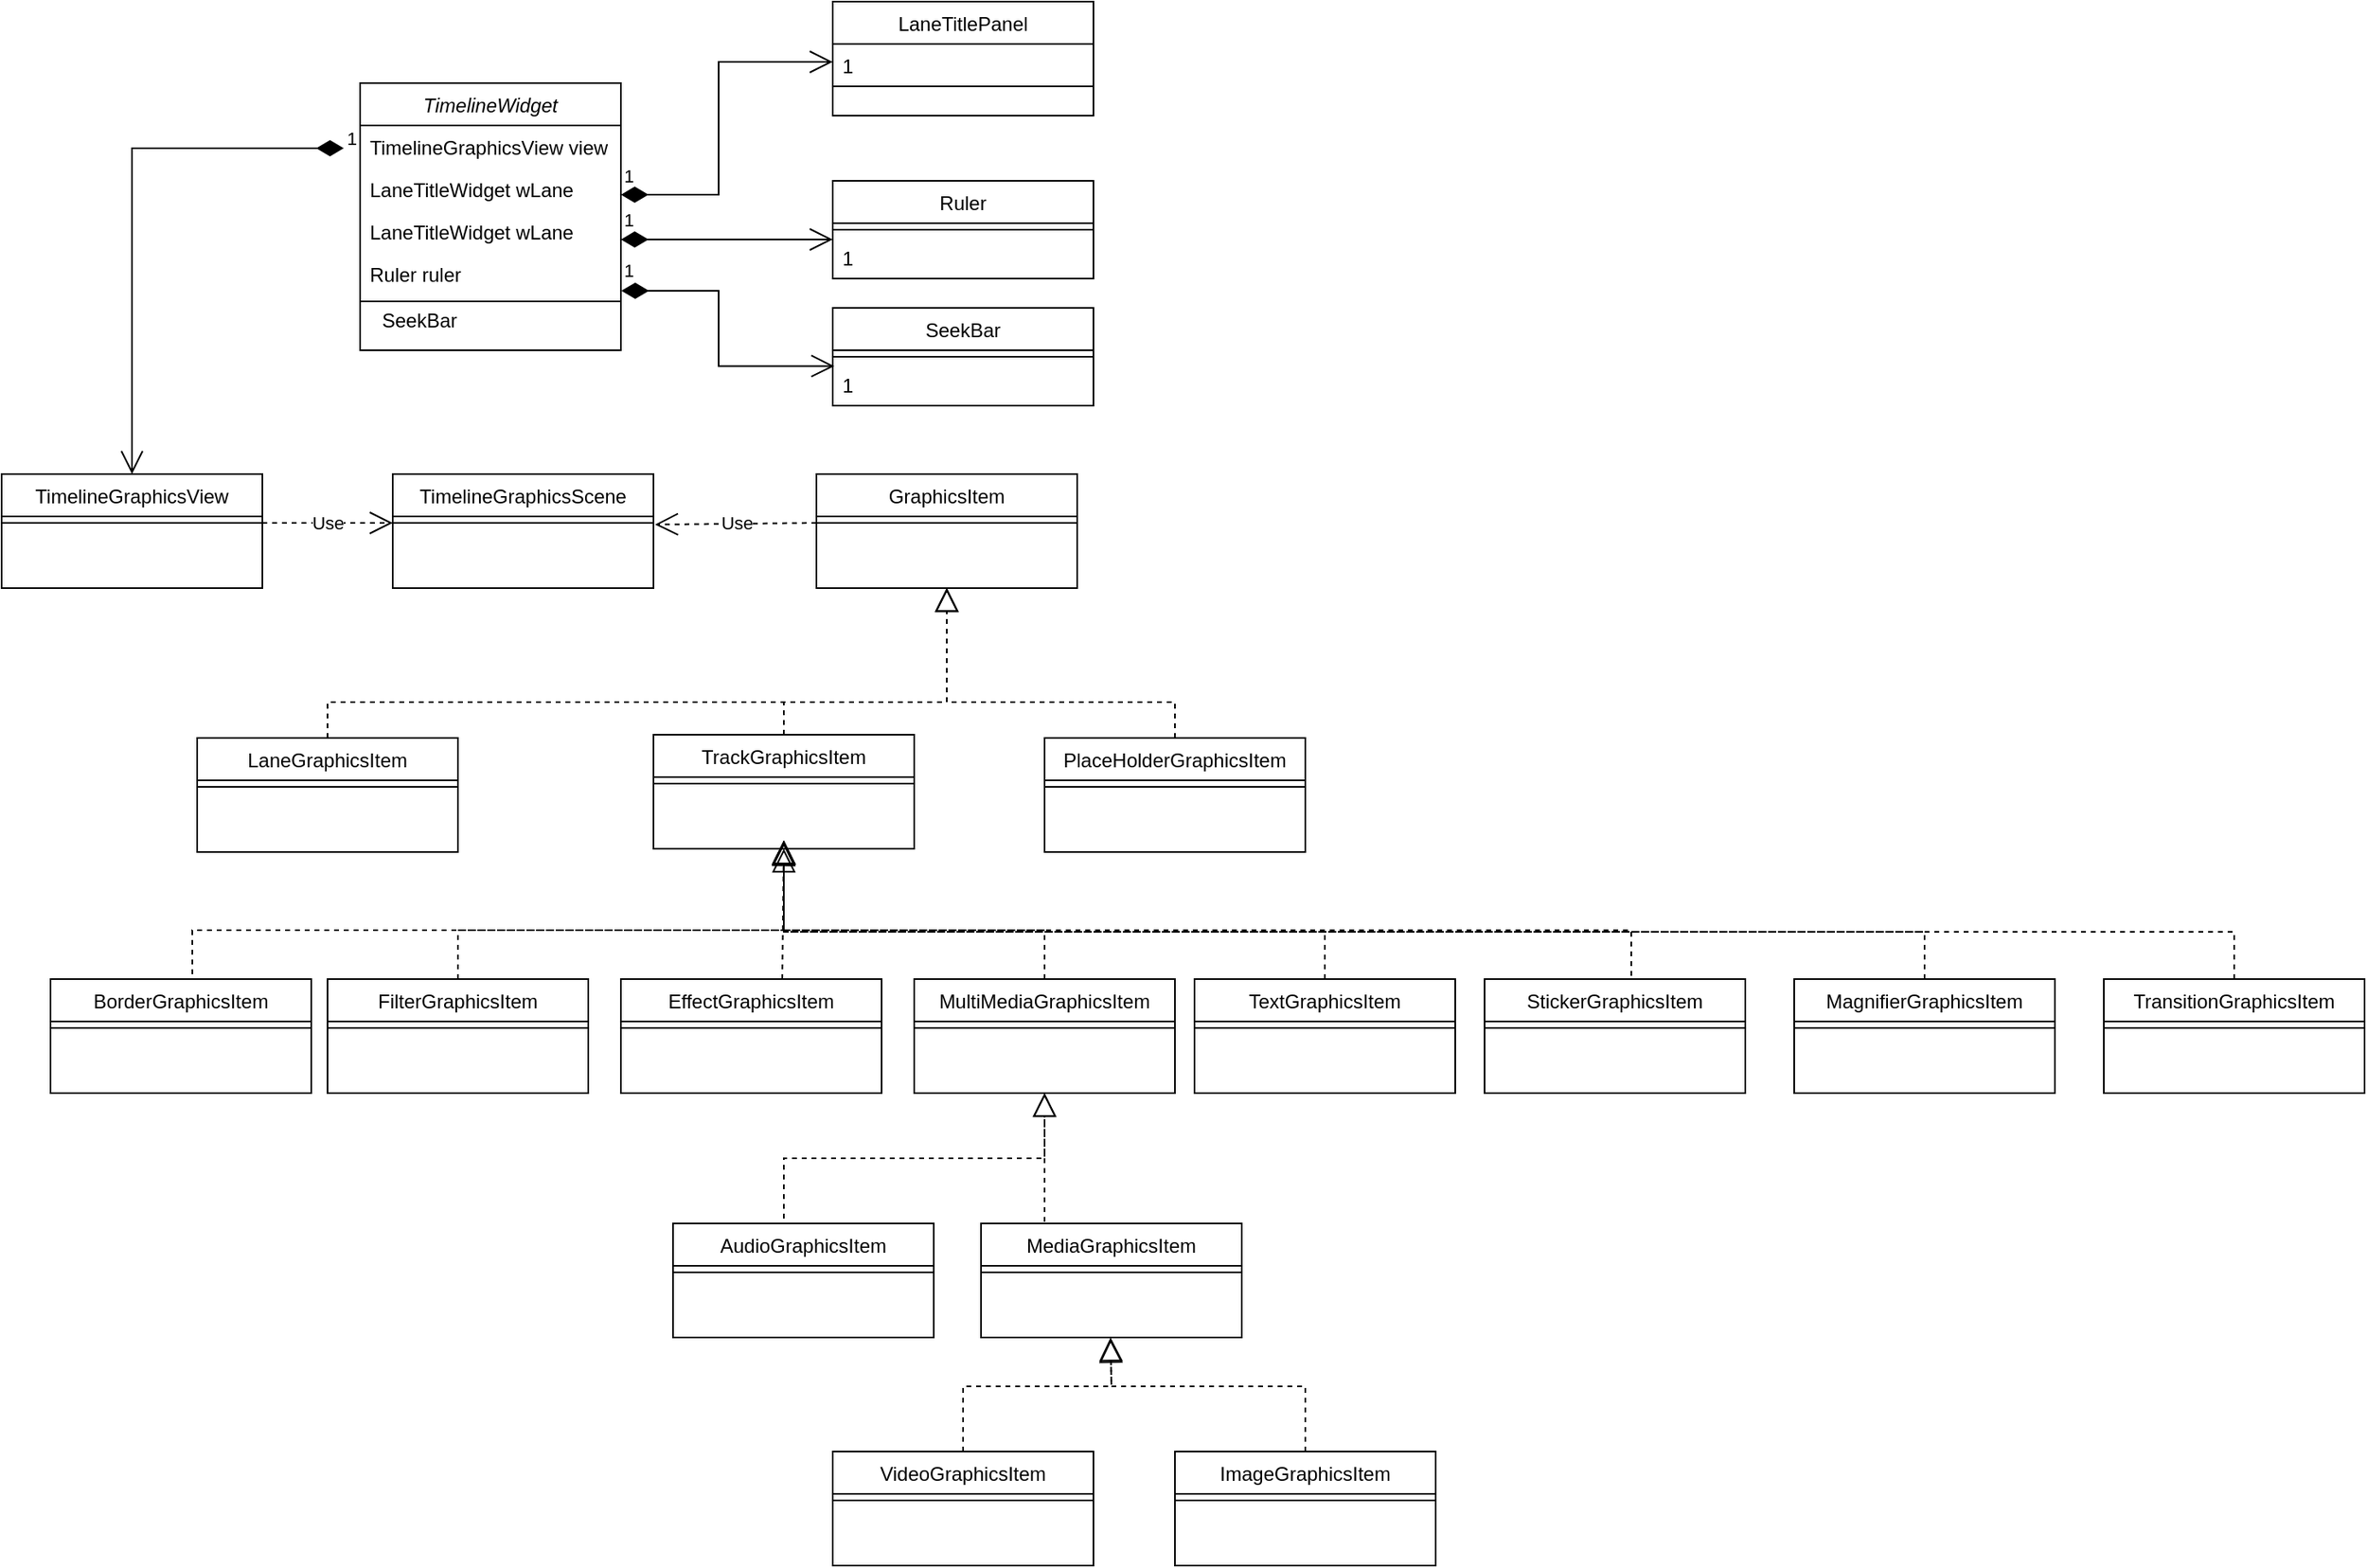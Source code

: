 <mxfile version="24.5.1" type="github">
  <diagram id="C5RBs43oDa-KdzZeNtuy" name="Page-1">
    <mxGraphModel dx="1122" dy="689" grid="1" gridSize="10" guides="1" tooltips="1" connect="1" arrows="1" fold="1" page="1" pageScale="1" pageWidth="827" pageHeight="1169" math="0" shadow="0">
      <root>
        <mxCell id="WIyWlLk6GJQsqaUBKTNV-0" />
        <mxCell id="WIyWlLk6GJQsqaUBKTNV-1" parent="WIyWlLk6GJQsqaUBKTNV-0" />
        <mxCell id="zkfFHV4jXpPFQw0GAbJ--0" value="TimelineWidget" style="swimlane;fontStyle=2;align=center;verticalAlign=top;childLayout=stackLayout;horizontal=1;startSize=26;horizontalStack=0;resizeParent=1;resizeLast=0;collapsible=1;marginBottom=0;rounded=0;shadow=0;strokeWidth=1;" parent="WIyWlLk6GJQsqaUBKTNV-1" vertex="1">
          <mxGeometry x="220" y="120" width="160" height="164" as="geometry">
            <mxRectangle x="230" y="140" width="160" height="26" as="alternateBounds" />
          </mxGeometry>
        </mxCell>
        <mxCell id="zkfFHV4jXpPFQw0GAbJ--1" value="TimelineGraphicsView view" style="text;align=left;verticalAlign=top;spacingLeft=4;spacingRight=4;overflow=hidden;rotatable=0;points=[[0,0.5],[1,0.5]];portConstraint=eastwest;" parent="zkfFHV4jXpPFQw0GAbJ--0" vertex="1">
          <mxGeometry y="26" width="160" height="26" as="geometry" />
        </mxCell>
        <mxCell id="5ambSwepVoEp9DkWQ67d-11" value="LaneTitleWidget wLane" style="text;align=left;verticalAlign=top;spacingLeft=4;spacingRight=4;overflow=hidden;rotatable=0;points=[[0,0.5],[1,0.5]];portConstraint=eastwest;rounded=0;shadow=0;html=0;" vertex="1" parent="zkfFHV4jXpPFQw0GAbJ--0">
          <mxGeometry y="52" width="160" height="26" as="geometry" />
        </mxCell>
        <mxCell id="zkfFHV4jXpPFQw0GAbJ--2" value="LaneTitleWidget wLane" style="text;align=left;verticalAlign=top;spacingLeft=4;spacingRight=4;overflow=hidden;rotatable=0;points=[[0,0.5],[1,0.5]];portConstraint=eastwest;rounded=0;shadow=0;html=0;" parent="zkfFHV4jXpPFQw0GAbJ--0" vertex="1">
          <mxGeometry y="78" width="160" height="26" as="geometry" />
        </mxCell>
        <mxCell id="zkfFHV4jXpPFQw0GAbJ--3" value="Ruler ruler&#xa;" style="text;align=left;verticalAlign=top;spacingLeft=4;spacingRight=4;overflow=hidden;rotatable=0;points=[[0,0.5],[1,0.5]];portConstraint=eastwest;rounded=0;shadow=0;html=0;" parent="zkfFHV4jXpPFQw0GAbJ--0" vertex="1">
          <mxGeometry y="104" width="160" height="26" as="geometry" />
        </mxCell>
        <mxCell id="zkfFHV4jXpPFQw0GAbJ--4" value="" style="line;html=1;strokeWidth=1;align=left;verticalAlign=middle;spacingTop=-1;spacingLeft=3;spacingRight=3;rotatable=0;labelPosition=right;points=[];portConstraint=eastwest;" parent="zkfFHV4jXpPFQw0GAbJ--0" vertex="1">
          <mxGeometry y="130" width="160" height="8" as="geometry" />
        </mxCell>
        <mxCell id="zkfFHV4jXpPFQw0GAbJ--17" value="Ruler" style="swimlane;fontStyle=0;align=center;verticalAlign=top;childLayout=stackLayout;horizontal=1;startSize=26;horizontalStack=0;resizeParent=1;resizeLast=0;collapsible=1;marginBottom=0;rounded=0;shadow=0;strokeWidth=1;" parent="WIyWlLk6GJQsqaUBKTNV-1" vertex="1">
          <mxGeometry x="510" y="180" width="160" height="60" as="geometry">
            <mxRectangle x="550" y="140" width="160" height="26" as="alternateBounds" />
          </mxGeometry>
        </mxCell>
        <mxCell id="zkfFHV4jXpPFQw0GAbJ--23" value="" style="line;html=1;strokeWidth=1;align=left;verticalAlign=middle;spacingTop=-1;spacingLeft=3;spacingRight=3;rotatable=0;labelPosition=right;points=[];portConstraint=eastwest;" parent="zkfFHV4jXpPFQw0GAbJ--17" vertex="1">
          <mxGeometry y="26" width="160" height="8" as="geometry" />
        </mxCell>
        <mxCell id="zkfFHV4jXpPFQw0GAbJ--24" value="1" style="text;align=left;verticalAlign=top;spacingLeft=4;spacingRight=4;overflow=hidden;rotatable=0;points=[[0,0.5],[1,0.5]];portConstraint=eastwest;" parent="zkfFHV4jXpPFQw0GAbJ--17" vertex="1">
          <mxGeometry y="34" width="160" height="26" as="geometry" />
        </mxCell>
        <mxCell id="5ambSwepVoEp9DkWQ67d-1" value="1" style="endArrow=open;html=1;endSize=12;startArrow=diamondThin;startSize=14;startFill=1;edgeStyle=orthogonalEdgeStyle;align=left;verticalAlign=bottom;rounded=0;" edge="1" parent="WIyWlLk6GJQsqaUBKTNV-1">
          <mxGeometry x="-1" y="3" relative="1" as="geometry">
            <mxPoint x="380" y="216" as="sourcePoint" />
            <mxPoint x="510" y="216" as="targetPoint" />
          </mxGeometry>
        </mxCell>
        <mxCell id="5ambSwepVoEp9DkWQ67d-3" value="LaneTitlePanel" style="swimlane;fontStyle=0;align=center;verticalAlign=top;childLayout=stackLayout;horizontal=1;startSize=26;horizontalStack=0;resizeParent=1;resizeLast=0;collapsible=1;marginBottom=0;rounded=0;shadow=0;strokeWidth=1;" vertex="1" parent="WIyWlLk6GJQsqaUBKTNV-1">
          <mxGeometry x="510" y="70" width="160" height="70" as="geometry">
            <mxRectangle x="340" y="380" width="170" height="26" as="alternateBounds" />
          </mxGeometry>
        </mxCell>
        <mxCell id="5ambSwepVoEp9DkWQ67d-4" value="1" style="text;align=left;verticalAlign=top;spacingLeft=4;spacingRight=4;overflow=hidden;rotatable=0;points=[[0,0.5],[1,0.5]];portConstraint=eastwest;" vertex="1" parent="5ambSwepVoEp9DkWQ67d-3">
          <mxGeometry y="26" width="160" height="22" as="geometry" />
        </mxCell>
        <mxCell id="5ambSwepVoEp9DkWQ67d-5" value="" style="line;html=1;strokeWidth=1;align=left;verticalAlign=middle;spacingTop=-1;spacingLeft=3;spacingRight=3;rotatable=0;labelPosition=right;points=[];portConstraint=eastwest;" vertex="1" parent="5ambSwepVoEp9DkWQ67d-3">
          <mxGeometry y="48" width="160" height="8" as="geometry" />
        </mxCell>
        <mxCell id="5ambSwepVoEp9DkWQ67d-6" value="1" style="endArrow=open;html=1;endSize=12;startArrow=diamondThin;startSize=14;startFill=1;edgeStyle=orthogonalEdgeStyle;align=left;verticalAlign=bottom;rounded=0;entryX=0;entryY=0.5;entryDx=0;entryDy=0;" edge="1" parent="WIyWlLk6GJQsqaUBKTNV-1" target="5ambSwepVoEp9DkWQ67d-4">
          <mxGeometry x="-1" y="3" relative="1" as="geometry">
            <mxPoint x="380" y="188.5" as="sourcePoint" />
            <mxPoint x="540" y="188.5" as="targetPoint" />
            <Array as="points">
              <mxPoint x="440" y="189" />
              <mxPoint x="440" y="107" />
            </Array>
          </mxGeometry>
        </mxCell>
        <mxCell id="5ambSwepVoEp9DkWQ67d-7" value="TimelineGraphicsView" style="swimlane;fontStyle=0;align=center;verticalAlign=top;childLayout=stackLayout;horizontal=1;startSize=26;horizontalStack=0;resizeParent=1;resizeLast=0;collapsible=1;marginBottom=0;rounded=0;shadow=0;strokeWidth=1;" vertex="1" parent="WIyWlLk6GJQsqaUBKTNV-1">
          <mxGeometry y="360" width="160" height="70" as="geometry">
            <mxRectangle x="340" y="380" width="170" height="26" as="alternateBounds" />
          </mxGeometry>
        </mxCell>
        <mxCell id="5ambSwepVoEp9DkWQ67d-9" value="" style="line;html=1;strokeWidth=1;align=left;verticalAlign=middle;spacingTop=-1;spacingLeft=3;spacingRight=3;rotatable=0;labelPosition=right;points=[];portConstraint=eastwest;" vertex="1" parent="5ambSwepVoEp9DkWQ67d-7">
          <mxGeometry y="26" width="160" height="8" as="geometry" />
        </mxCell>
        <mxCell id="5ambSwepVoEp9DkWQ67d-10" value="1" style="endArrow=open;html=1;endSize=12;startArrow=diamondThin;startSize=14;startFill=1;edgeStyle=orthogonalEdgeStyle;align=left;verticalAlign=bottom;rounded=0;entryX=0.5;entryY=0;entryDx=0;entryDy=0;" edge="1" parent="WIyWlLk6GJQsqaUBKTNV-1" target="5ambSwepVoEp9DkWQ67d-7">
          <mxGeometry x="-1" y="3" relative="1" as="geometry">
            <mxPoint x="210" y="160" as="sourcePoint" />
            <mxPoint x="370" y="270" as="targetPoint" />
            <Array as="points">
              <mxPoint x="80" y="160" />
            </Array>
          </mxGeometry>
        </mxCell>
        <mxCell id="5ambSwepVoEp9DkWQ67d-12" value="TimelineGraphicsScene" style="swimlane;fontStyle=0;align=center;verticalAlign=top;childLayout=stackLayout;horizontal=1;startSize=26;horizontalStack=0;resizeParent=1;resizeLast=0;collapsible=1;marginBottom=0;rounded=0;shadow=0;strokeWidth=1;" vertex="1" parent="WIyWlLk6GJQsqaUBKTNV-1">
          <mxGeometry x="240" y="360" width="160" height="70" as="geometry">
            <mxRectangle x="340" y="380" width="170" height="26" as="alternateBounds" />
          </mxGeometry>
        </mxCell>
        <mxCell id="5ambSwepVoEp9DkWQ67d-14" value="" style="line;html=1;strokeWidth=1;align=left;verticalAlign=middle;spacingTop=-1;spacingLeft=3;spacingRight=3;rotatable=0;labelPosition=right;points=[];portConstraint=eastwest;" vertex="1" parent="5ambSwepVoEp9DkWQ67d-12">
          <mxGeometry y="26" width="160" height="8" as="geometry" />
        </mxCell>
        <mxCell id="5ambSwepVoEp9DkWQ67d-15" value="GraphicsItem" style="swimlane;fontStyle=0;align=center;verticalAlign=top;childLayout=stackLayout;horizontal=1;startSize=26;horizontalStack=0;resizeParent=1;resizeLast=0;collapsible=1;marginBottom=0;rounded=0;shadow=0;strokeWidth=1;" vertex="1" parent="WIyWlLk6GJQsqaUBKTNV-1">
          <mxGeometry x="500" y="360" width="160" height="70" as="geometry">
            <mxRectangle x="340" y="380" width="170" height="26" as="alternateBounds" />
          </mxGeometry>
        </mxCell>
        <mxCell id="5ambSwepVoEp9DkWQ67d-16" value="" style="line;html=1;strokeWidth=1;align=left;verticalAlign=middle;spacingTop=-1;spacingLeft=3;spacingRight=3;rotatable=0;labelPosition=right;points=[];portConstraint=eastwest;" vertex="1" parent="5ambSwepVoEp9DkWQ67d-15">
          <mxGeometry y="26" width="160" height="8" as="geometry" />
        </mxCell>
        <mxCell id="5ambSwepVoEp9DkWQ67d-17" value="TrackGraphicsItem" style="swimlane;fontStyle=0;align=center;verticalAlign=top;childLayout=stackLayout;horizontal=1;startSize=26;horizontalStack=0;resizeParent=1;resizeLast=0;collapsible=1;marginBottom=0;rounded=0;shadow=0;strokeWidth=1;" vertex="1" parent="WIyWlLk6GJQsqaUBKTNV-1">
          <mxGeometry x="400" y="520" width="160" height="70" as="geometry">
            <mxRectangle x="340" y="380" width="170" height="26" as="alternateBounds" />
          </mxGeometry>
        </mxCell>
        <mxCell id="5ambSwepVoEp9DkWQ67d-18" value="" style="line;html=1;strokeWidth=1;align=left;verticalAlign=middle;spacingTop=-1;spacingLeft=3;spacingRight=3;rotatable=0;labelPosition=right;points=[];portConstraint=eastwest;" vertex="1" parent="5ambSwepVoEp9DkWQ67d-17">
          <mxGeometry y="26" width="160" height="8" as="geometry" />
        </mxCell>
        <mxCell id="5ambSwepVoEp9DkWQ67d-19" value="LaneGraphicsItem" style="swimlane;fontStyle=0;align=center;verticalAlign=top;childLayout=stackLayout;horizontal=1;startSize=26;horizontalStack=0;resizeParent=1;resizeLast=0;collapsible=1;marginBottom=0;rounded=0;shadow=0;strokeWidth=1;" vertex="1" parent="WIyWlLk6GJQsqaUBKTNV-1">
          <mxGeometry x="120" y="522" width="160" height="70" as="geometry">
            <mxRectangle x="340" y="380" width="170" height="26" as="alternateBounds" />
          </mxGeometry>
        </mxCell>
        <mxCell id="5ambSwepVoEp9DkWQ67d-20" value="" style="line;html=1;strokeWidth=1;align=left;verticalAlign=middle;spacingTop=-1;spacingLeft=3;spacingRight=3;rotatable=0;labelPosition=right;points=[];portConstraint=eastwest;" vertex="1" parent="5ambSwepVoEp9DkWQ67d-19">
          <mxGeometry y="26" width="160" height="8" as="geometry" />
        </mxCell>
        <mxCell id="5ambSwepVoEp9DkWQ67d-21" value="" style="endArrow=block;dashed=1;endFill=0;endSize=12;html=1;rounded=0;entryX=0.5;entryY=1;entryDx=0;entryDy=0;exitX=0.5;exitY=0;exitDx=0;exitDy=0;" edge="1" parent="WIyWlLk6GJQsqaUBKTNV-1" source="5ambSwepVoEp9DkWQ67d-17" target="5ambSwepVoEp9DkWQ67d-15">
          <mxGeometry width="160" relative="1" as="geometry">
            <mxPoint x="470" y="510" as="sourcePoint" />
            <mxPoint x="480" y="450" as="targetPoint" />
            <Array as="points">
              <mxPoint x="480" y="500" />
              <mxPoint x="580" y="500" />
            </Array>
          </mxGeometry>
        </mxCell>
        <mxCell id="5ambSwepVoEp9DkWQ67d-22" value="" style="endArrow=block;dashed=1;endFill=0;endSize=12;html=1;rounded=0;exitX=0.5;exitY=0;exitDx=0;exitDy=0;" edge="1" parent="WIyWlLk6GJQsqaUBKTNV-1" source="5ambSwepVoEp9DkWQ67d-19">
          <mxGeometry width="160" relative="1" as="geometry">
            <mxPoint x="480" y="520" as="sourcePoint" />
            <mxPoint x="580" y="430" as="targetPoint" />
            <Array as="points">
              <mxPoint x="200" y="500" />
              <mxPoint x="580" y="500" />
            </Array>
          </mxGeometry>
        </mxCell>
        <mxCell id="5ambSwepVoEp9DkWQ67d-23" value="Use" style="endArrow=open;endSize=12;dashed=1;html=1;rounded=0;entryX=1.006;entryY=0.625;entryDx=0;entryDy=0;entryPerimeter=0;" edge="1" parent="WIyWlLk6GJQsqaUBKTNV-1" target="5ambSwepVoEp9DkWQ67d-14">
          <mxGeometry width="160" relative="1" as="geometry">
            <mxPoint x="500" y="390" as="sourcePoint" />
            <mxPoint x="500" y="390" as="targetPoint" />
          </mxGeometry>
        </mxCell>
        <mxCell id="5ambSwepVoEp9DkWQ67d-24" value="MultiMediaGraphicsItem" style="swimlane;fontStyle=0;align=center;verticalAlign=top;childLayout=stackLayout;horizontal=1;startSize=26;horizontalStack=0;resizeParent=1;resizeLast=0;collapsible=1;marginBottom=0;rounded=0;shadow=0;strokeWidth=1;" vertex="1" parent="WIyWlLk6GJQsqaUBKTNV-1">
          <mxGeometry x="560" y="670" width="160" height="70" as="geometry">
            <mxRectangle x="340" y="380" width="170" height="26" as="alternateBounds" />
          </mxGeometry>
        </mxCell>
        <mxCell id="5ambSwepVoEp9DkWQ67d-25" value="" style="line;html=1;strokeWidth=1;align=left;verticalAlign=middle;spacingTop=-1;spacingLeft=3;spacingRight=3;rotatable=0;labelPosition=right;points=[];portConstraint=eastwest;" vertex="1" parent="5ambSwepVoEp9DkWQ67d-24">
          <mxGeometry y="26" width="160" height="8" as="geometry" />
        </mxCell>
        <mxCell id="5ambSwepVoEp9DkWQ67d-26" value="EffectGraphicsItem" style="swimlane;fontStyle=0;align=center;verticalAlign=top;childLayout=stackLayout;horizontal=1;startSize=26;horizontalStack=0;resizeParent=1;resizeLast=0;collapsible=1;marginBottom=0;rounded=0;shadow=0;strokeWidth=1;" vertex="1" parent="WIyWlLk6GJQsqaUBKTNV-1">
          <mxGeometry x="380" y="670" width="160" height="70" as="geometry">
            <mxRectangle x="340" y="380" width="170" height="26" as="alternateBounds" />
          </mxGeometry>
        </mxCell>
        <mxCell id="5ambSwepVoEp9DkWQ67d-27" value="" style="line;html=1;strokeWidth=1;align=left;verticalAlign=middle;spacingTop=-1;spacingLeft=3;spacingRight=3;rotatable=0;labelPosition=right;points=[];portConstraint=eastwest;" vertex="1" parent="5ambSwepVoEp9DkWQ67d-26">
          <mxGeometry y="26" width="160" height="8" as="geometry" />
        </mxCell>
        <mxCell id="5ambSwepVoEp9DkWQ67d-28" value="FilterGraphicsItem" style="swimlane;fontStyle=0;align=center;verticalAlign=top;childLayout=stackLayout;horizontal=1;startSize=26;horizontalStack=0;resizeParent=1;resizeLast=0;collapsible=1;marginBottom=0;rounded=0;shadow=0;strokeWidth=1;" vertex="1" parent="WIyWlLk6GJQsqaUBKTNV-1">
          <mxGeometry x="200" y="670" width="160" height="70" as="geometry">
            <mxRectangle x="340" y="380" width="170" height="26" as="alternateBounds" />
          </mxGeometry>
        </mxCell>
        <mxCell id="5ambSwepVoEp9DkWQ67d-29" value="" style="line;html=1;strokeWidth=1;align=left;verticalAlign=middle;spacingTop=-1;spacingLeft=3;spacingRight=3;rotatable=0;labelPosition=right;points=[];portConstraint=eastwest;" vertex="1" parent="5ambSwepVoEp9DkWQ67d-28">
          <mxGeometry y="26" width="160" height="8" as="geometry" />
        </mxCell>
        <mxCell id="5ambSwepVoEp9DkWQ67d-30" value="BorderGraphicsItem" style="swimlane;fontStyle=0;align=center;verticalAlign=top;childLayout=stackLayout;horizontal=1;startSize=26;horizontalStack=0;resizeParent=1;resizeLast=0;collapsible=1;marginBottom=0;rounded=0;shadow=0;strokeWidth=1;" vertex="1" parent="WIyWlLk6GJQsqaUBKTNV-1">
          <mxGeometry x="30" y="670" width="160" height="70" as="geometry">
            <mxRectangle x="340" y="380" width="170" height="26" as="alternateBounds" />
          </mxGeometry>
        </mxCell>
        <mxCell id="5ambSwepVoEp9DkWQ67d-31" value="" style="line;html=1;strokeWidth=1;align=left;verticalAlign=middle;spacingTop=-1;spacingLeft=3;spacingRight=3;rotatable=0;labelPosition=right;points=[];portConstraint=eastwest;" vertex="1" parent="5ambSwepVoEp9DkWQ67d-30">
          <mxGeometry y="26" width="160" height="8" as="geometry" />
        </mxCell>
        <mxCell id="5ambSwepVoEp9DkWQ67d-32" value="TextGraphicsItem" style="swimlane;fontStyle=0;align=center;verticalAlign=top;childLayout=stackLayout;horizontal=1;startSize=26;horizontalStack=0;resizeParent=1;resizeLast=0;collapsible=1;marginBottom=0;rounded=0;shadow=0;strokeWidth=1;" vertex="1" parent="WIyWlLk6GJQsqaUBKTNV-1">
          <mxGeometry x="732" y="670" width="160" height="70" as="geometry">
            <mxRectangle x="340" y="380" width="170" height="26" as="alternateBounds" />
          </mxGeometry>
        </mxCell>
        <mxCell id="5ambSwepVoEp9DkWQ67d-33" value="" style="line;html=1;strokeWidth=1;align=left;verticalAlign=middle;spacingTop=-1;spacingLeft=3;spacingRight=3;rotatable=0;labelPosition=right;points=[];portConstraint=eastwest;" vertex="1" parent="5ambSwepVoEp9DkWQ67d-32">
          <mxGeometry y="26" width="160" height="8" as="geometry" />
        </mxCell>
        <mxCell id="5ambSwepVoEp9DkWQ67d-34" value="StickerGraphicsItem" style="swimlane;fontStyle=0;align=center;verticalAlign=top;childLayout=stackLayout;horizontal=1;startSize=26;horizontalStack=0;resizeParent=1;resizeLast=0;collapsible=1;marginBottom=0;rounded=0;shadow=0;strokeWidth=1;" vertex="1" parent="WIyWlLk6GJQsqaUBKTNV-1">
          <mxGeometry x="910" y="670" width="160" height="70" as="geometry">
            <mxRectangle x="340" y="380" width="170" height="26" as="alternateBounds" />
          </mxGeometry>
        </mxCell>
        <mxCell id="5ambSwepVoEp9DkWQ67d-35" value="" style="line;html=1;strokeWidth=1;align=left;verticalAlign=middle;spacingTop=-1;spacingLeft=3;spacingRight=3;rotatable=0;labelPosition=right;points=[];portConstraint=eastwest;" vertex="1" parent="5ambSwepVoEp9DkWQ67d-34">
          <mxGeometry y="26" width="160" height="8" as="geometry" />
        </mxCell>
        <mxCell id="5ambSwepVoEp9DkWQ67d-36" value="AudioGraphicsItem" style="swimlane;fontStyle=0;align=center;verticalAlign=top;childLayout=stackLayout;horizontal=1;startSize=26;horizontalStack=0;resizeParent=1;resizeLast=0;collapsible=1;marginBottom=0;rounded=0;shadow=0;strokeWidth=1;" vertex="1" parent="WIyWlLk6GJQsqaUBKTNV-1">
          <mxGeometry x="412" y="820" width="160" height="70" as="geometry">
            <mxRectangle x="340" y="380" width="170" height="26" as="alternateBounds" />
          </mxGeometry>
        </mxCell>
        <mxCell id="5ambSwepVoEp9DkWQ67d-37" value="" style="line;html=1;strokeWidth=1;align=left;verticalAlign=middle;spacingTop=-1;spacingLeft=3;spacingRight=3;rotatable=0;labelPosition=right;points=[];portConstraint=eastwest;" vertex="1" parent="5ambSwepVoEp9DkWQ67d-36">
          <mxGeometry y="26" width="160" height="8" as="geometry" />
        </mxCell>
        <mxCell id="5ambSwepVoEp9DkWQ67d-38" value="MediaGraphicsItem" style="swimlane;fontStyle=0;align=center;verticalAlign=top;childLayout=stackLayout;horizontal=1;startSize=26;horizontalStack=0;resizeParent=1;resizeLast=0;collapsible=1;marginBottom=0;rounded=0;shadow=0;strokeWidth=1;" vertex="1" parent="WIyWlLk6GJQsqaUBKTNV-1">
          <mxGeometry x="601" y="820" width="160" height="70" as="geometry">
            <mxRectangle x="340" y="380" width="170" height="26" as="alternateBounds" />
          </mxGeometry>
        </mxCell>
        <mxCell id="5ambSwepVoEp9DkWQ67d-39" value="" style="line;html=1;strokeWidth=1;align=left;verticalAlign=middle;spacingTop=-1;spacingLeft=3;spacingRight=3;rotatable=0;labelPosition=right;points=[];portConstraint=eastwest;" vertex="1" parent="5ambSwepVoEp9DkWQ67d-38">
          <mxGeometry y="26" width="160" height="8" as="geometry" />
        </mxCell>
        <mxCell id="5ambSwepVoEp9DkWQ67d-40" value="VideoGraphicsItem" style="swimlane;fontStyle=0;align=center;verticalAlign=top;childLayout=stackLayout;horizontal=1;startSize=26;horizontalStack=0;resizeParent=1;resizeLast=0;collapsible=1;marginBottom=0;rounded=0;shadow=0;strokeWidth=1;" vertex="1" parent="WIyWlLk6GJQsqaUBKTNV-1">
          <mxGeometry x="510" y="960" width="160" height="70" as="geometry">
            <mxRectangle x="340" y="380" width="170" height="26" as="alternateBounds" />
          </mxGeometry>
        </mxCell>
        <mxCell id="5ambSwepVoEp9DkWQ67d-41" value="" style="line;html=1;strokeWidth=1;align=left;verticalAlign=middle;spacingTop=-1;spacingLeft=3;spacingRight=3;rotatable=0;labelPosition=right;points=[];portConstraint=eastwest;" vertex="1" parent="5ambSwepVoEp9DkWQ67d-40">
          <mxGeometry y="26" width="160" height="8" as="geometry" />
        </mxCell>
        <mxCell id="5ambSwepVoEp9DkWQ67d-42" value="ImageGraphicsItem" style="swimlane;fontStyle=0;align=center;verticalAlign=top;childLayout=stackLayout;horizontal=1;startSize=26;horizontalStack=0;resizeParent=1;resizeLast=0;collapsible=1;marginBottom=0;rounded=0;shadow=0;strokeWidth=1;" vertex="1" parent="WIyWlLk6GJQsqaUBKTNV-1">
          <mxGeometry x="720" y="960" width="160" height="70" as="geometry">
            <mxRectangle x="340" y="380" width="170" height="26" as="alternateBounds" />
          </mxGeometry>
        </mxCell>
        <mxCell id="5ambSwepVoEp9DkWQ67d-43" value="" style="line;html=1;strokeWidth=1;align=left;verticalAlign=middle;spacingTop=-1;spacingLeft=3;spacingRight=3;rotatable=0;labelPosition=right;points=[];portConstraint=eastwest;" vertex="1" parent="5ambSwepVoEp9DkWQ67d-42">
          <mxGeometry y="26" width="160" height="8" as="geometry" />
        </mxCell>
        <mxCell id="5ambSwepVoEp9DkWQ67d-44" value="" style="endArrow=block;dashed=1;endFill=0;endSize=12;html=1;rounded=0;exitX=0.5;exitY=0;exitDx=0;exitDy=0;" edge="1" parent="WIyWlLk6GJQsqaUBKTNV-1" source="5ambSwepVoEp9DkWQ67d-24">
          <mxGeometry width="160" relative="1" as="geometry">
            <mxPoint x="570" y="630" as="sourcePoint" />
            <mxPoint x="480" y="585" as="targetPoint" />
            <Array as="points">
              <mxPoint x="640" y="640" />
              <mxPoint x="480" y="640" />
            </Array>
          </mxGeometry>
        </mxCell>
        <mxCell id="5ambSwepVoEp9DkWQ67d-45" value="" style="endArrow=block;dashed=1;endFill=0;endSize=12;html=1;rounded=0;exitX=0.5;exitY=0;exitDx=0;exitDy=0;" edge="1" parent="WIyWlLk6GJQsqaUBKTNV-1" source="5ambSwepVoEp9DkWQ67d-32">
          <mxGeometry width="160" relative="1" as="geometry">
            <mxPoint x="640" y="670" as="sourcePoint" />
            <mxPoint x="480" y="585" as="targetPoint" />
            <Array as="points">
              <mxPoint x="812" y="640" />
              <mxPoint x="480" y="640" />
            </Array>
          </mxGeometry>
        </mxCell>
        <mxCell id="5ambSwepVoEp9DkWQ67d-46" value="" style="endArrow=block;dashed=1;endFill=0;endSize=12;html=1;rounded=0;exitX=0.563;exitY=-0.029;exitDx=0;exitDy=0;exitPerimeter=0;" edge="1" parent="WIyWlLk6GJQsqaUBKTNV-1" source="5ambSwepVoEp9DkWQ67d-34">
          <mxGeometry width="160" relative="1" as="geometry">
            <mxPoint x="1000" y="660" as="sourcePoint" />
            <mxPoint x="480" y="585" as="targetPoint" />
            <Array as="points">
              <mxPoint x="1000" y="640" />
              <mxPoint x="480" y="640" />
            </Array>
          </mxGeometry>
        </mxCell>
        <mxCell id="5ambSwepVoEp9DkWQ67d-47" value="" style="endArrow=block;dashed=1;endFill=0;endSize=12;html=1;rounded=0;entryX=0.5;entryY=1;entryDx=0;entryDy=0;exitX=0.5;exitY=0;exitDx=0;exitDy=0;" edge="1" parent="WIyWlLk6GJQsqaUBKTNV-1" source="5ambSwepVoEp9DkWQ67d-28">
          <mxGeometry width="160" relative="1" as="geometry">
            <mxPoint x="370" y="625" as="sourcePoint" />
            <mxPoint x="480" y="585" as="targetPoint" />
            <Array as="points">
              <mxPoint x="280" y="640" />
              <mxPoint x="480" y="640" />
            </Array>
          </mxGeometry>
        </mxCell>
        <mxCell id="5ambSwepVoEp9DkWQ67d-48" value="" style="endArrow=block;dashed=1;endFill=0;endSize=12;html=1;rounded=0;entryX=0.5;entryY=1;entryDx=0;entryDy=0;exitX=0.544;exitY=-0.043;exitDx=0;exitDy=0;exitPerimeter=0;" edge="1" parent="WIyWlLk6GJQsqaUBKTNV-1" source="5ambSwepVoEp9DkWQ67d-30">
          <mxGeometry width="160" relative="1" as="geometry">
            <mxPoint x="280" y="670" as="sourcePoint" />
            <mxPoint x="480" y="585" as="targetPoint" />
            <Array as="points">
              <mxPoint x="117" y="640" />
              <mxPoint x="480" y="640" />
            </Array>
          </mxGeometry>
        </mxCell>
        <mxCell id="5ambSwepVoEp9DkWQ67d-49" value="" style="endArrow=block;dashed=1;endFill=0;endSize=12;html=1;rounded=0;exitX=0.619;exitY=0;exitDx=0;exitDy=0;exitPerimeter=0;" edge="1" parent="WIyWlLk6GJQsqaUBKTNV-1" source="5ambSwepVoEp9DkWQ67d-26">
          <mxGeometry width="160" relative="1" as="geometry">
            <mxPoint x="479.04" y="661.03" as="sourcePoint" />
            <mxPoint x="480" y="586" as="targetPoint" />
          </mxGeometry>
        </mxCell>
        <mxCell id="5ambSwepVoEp9DkWQ67d-50" value="" style="endArrow=block;dashed=1;endFill=0;endSize=12;html=1;rounded=0;exitX=0.425;exitY=-0.043;exitDx=0;exitDy=0;exitPerimeter=0;entryX=0.5;entryY=1;entryDx=0;entryDy=0;" edge="1" parent="WIyWlLk6GJQsqaUBKTNV-1" source="5ambSwepVoEp9DkWQ67d-36" target="5ambSwepVoEp9DkWQ67d-24">
          <mxGeometry width="160" relative="1" as="geometry">
            <mxPoint x="410" y="720" as="sourcePoint" />
            <mxPoint x="570" y="720" as="targetPoint" />
            <Array as="points">
              <mxPoint x="480" y="780" />
              <mxPoint x="640" y="780" />
            </Array>
          </mxGeometry>
        </mxCell>
        <mxCell id="5ambSwepVoEp9DkWQ67d-51" value="" style="endArrow=block;dashed=1;endFill=0;endSize=12;html=1;rounded=0;exitX=0.25;exitY=0;exitDx=0;exitDy=0;entryX=0.5;entryY=1;entryDx=0;entryDy=0;" edge="1" parent="WIyWlLk6GJQsqaUBKTNV-1">
          <mxGeometry width="160" relative="1" as="geometry">
            <mxPoint x="640" y="819.0" as="sourcePoint" />
            <mxPoint x="640" y="740" as="targetPoint" />
            <Array as="points">
              <mxPoint x="640" y="780" />
            </Array>
          </mxGeometry>
        </mxCell>
        <mxCell id="5ambSwepVoEp9DkWQ67d-52" value="" style="endArrow=block;dashed=1;endFill=0;endSize=12;html=1;rounded=0;entryX=0.5;entryY=1;entryDx=0;entryDy=0;exitX=0.5;exitY=0;exitDx=0;exitDy=0;" edge="1" parent="WIyWlLk6GJQsqaUBKTNV-1" source="5ambSwepVoEp9DkWQ67d-40">
          <mxGeometry width="160" relative="1" as="geometry">
            <mxPoint x="681" y="950" as="sourcePoint" />
            <mxPoint x="680.5" y="890" as="targetPoint" />
            <Array as="points">
              <mxPoint x="590" y="920" />
              <mxPoint x="681" y="920" />
            </Array>
          </mxGeometry>
        </mxCell>
        <mxCell id="5ambSwepVoEp9DkWQ67d-53" value="" style="endArrow=block;dashed=1;endFill=0;endSize=12;html=1;rounded=0;entryX=0.5;entryY=1;entryDx=0;entryDy=0;exitX=0.5;exitY=0;exitDx=0;exitDy=0;" edge="1" parent="WIyWlLk6GJQsqaUBKTNV-1" source="5ambSwepVoEp9DkWQ67d-42">
          <mxGeometry width="160" relative="1" as="geometry">
            <mxPoint x="680" y="961" as="sourcePoint" />
            <mxPoint x="680.5" y="891" as="targetPoint" />
            <Array as="points">
              <mxPoint x="800" y="920" />
              <mxPoint x="681" y="920" />
            </Array>
          </mxGeometry>
        </mxCell>
        <mxCell id="5ambSwepVoEp9DkWQ67d-54" value="MagnifierGraphicsItem" style="swimlane;fontStyle=0;align=center;verticalAlign=top;childLayout=stackLayout;horizontal=1;startSize=26;horizontalStack=0;resizeParent=1;resizeLast=0;collapsible=1;marginBottom=0;rounded=0;shadow=0;strokeWidth=1;" vertex="1" parent="WIyWlLk6GJQsqaUBKTNV-1">
          <mxGeometry x="1100" y="670" width="160" height="70" as="geometry">
            <mxRectangle x="340" y="380" width="170" height="26" as="alternateBounds" />
          </mxGeometry>
        </mxCell>
        <mxCell id="5ambSwepVoEp9DkWQ67d-55" value="" style="line;html=1;strokeWidth=1;align=left;verticalAlign=middle;spacingTop=-1;spacingLeft=3;spacingRight=3;rotatable=0;labelPosition=right;points=[];portConstraint=eastwest;" vertex="1" parent="5ambSwepVoEp9DkWQ67d-54">
          <mxGeometry y="26" width="160" height="8" as="geometry" />
        </mxCell>
        <mxCell id="5ambSwepVoEp9DkWQ67d-56" value="" style="endArrow=block;dashed=1;endFill=0;endSize=12;html=1;rounded=0;exitX=0.5;exitY=0;exitDx=0;exitDy=0;" edge="1" parent="WIyWlLk6GJQsqaUBKTNV-1" source="5ambSwepVoEp9DkWQ67d-54">
          <mxGeometry width="160" relative="1" as="geometry">
            <mxPoint x="1000" y="669" as="sourcePoint" />
            <mxPoint x="480" y="586" as="targetPoint" />
            <Array as="points">
              <mxPoint x="1180" y="641" />
              <mxPoint x="480" y="641" />
            </Array>
          </mxGeometry>
        </mxCell>
        <mxCell id="5ambSwepVoEp9DkWQ67d-57" value="PlaceHolderGraphicsItem" style="swimlane;fontStyle=0;align=center;verticalAlign=top;childLayout=stackLayout;horizontal=1;startSize=26;horizontalStack=0;resizeParent=1;resizeLast=0;collapsible=1;marginBottom=0;rounded=0;shadow=0;strokeWidth=1;" vertex="1" parent="WIyWlLk6GJQsqaUBKTNV-1">
          <mxGeometry x="640" y="522" width="160" height="70" as="geometry">
            <mxRectangle x="340" y="380" width="170" height="26" as="alternateBounds" />
          </mxGeometry>
        </mxCell>
        <mxCell id="5ambSwepVoEp9DkWQ67d-58" value="" style="line;html=1;strokeWidth=1;align=left;verticalAlign=middle;spacingTop=-1;spacingLeft=3;spacingRight=3;rotatable=0;labelPosition=right;points=[];portConstraint=eastwest;" vertex="1" parent="5ambSwepVoEp9DkWQ67d-57">
          <mxGeometry y="26" width="160" height="8" as="geometry" />
        </mxCell>
        <mxCell id="5ambSwepVoEp9DkWQ67d-59" value="" style="endArrow=block;dashed=1;endFill=0;endSize=12;html=1;rounded=0;exitX=0.5;exitY=0;exitDx=0;exitDy=0;" edge="1" parent="WIyWlLk6GJQsqaUBKTNV-1" source="5ambSwepVoEp9DkWQ67d-57">
          <mxGeometry width="160" relative="1" as="geometry">
            <mxPoint x="680" y="540" as="sourcePoint" />
            <mxPoint x="580" y="430" as="targetPoint" />
            <Array as="points">
              <mxPoint x="720" y="500" />
              <mxPoint x="580" y="500" />
            </Array>
          </mxGeometry>
        </mxCell>
        <mxCell id="5ambSwepVoEp9DkWQ67d-60" value="TransitionGraphicsItem" style="swimlane;fontStyle=0;align=center;verticalAlign=top;childLayout=stackLayout;horizontal=1;startSize=26;horizontalStack=0;resizeParent=1;resizeLast=0;collapsible=1;marginBottom=0;rounded=0;shadow=0;strokeWidth=1;" vertex="1" parent="WIyWlLk6GJQsqaUBKTNV-1">
          <mxGeometry x="1290" y="670" width="160" height="70" as="geometry">
            <mxRectangle x="340" y="380" width="170" height="26" as="alternateBounds" />
          </mxGeometry>
        </mxCell>
        <mxCell id="5ambSwepVoEp9DkWQ67d-61" value="" style="line;html=1;strokeWidth=1;align=left;verticalAlign=middle;spacingTop=-1;spacingLeft=3;spacingRight=3;rotatable=0;labelPosition=right;points=[];portConstraint=eastwest;" vertex="1" parent="5ambSwepVoEp9DkWQ67d-60">
          <mxGeometry y="26" width="160" height="8" as="geometry" />
        </mxCell>
        <mxCell id="5ambSwepVoEp9DkWQ67d-62" value="" style="endArrow=block;dashed=1;endFill=0;endSize=12;html=1;rounded=0;exitX=0.5;exitY=0;exitDx=0;exitDy=0;" edge="1" parent="WIyWlLk6GJQsqaUBKTNV-1" source="5ambSwepVoEp9DkWQ67d-60">
          <mxGeometry width="160" relative="1" as="geometry">
            <mxPoint x="1180" y="670" as="sourcePoint" />
            <mxPoint x="480" y="590" as="targetPoint" />
            <Array as="points">
              <mxPoint x="1370" y="641" />
              <mxPoint x="480" y="641" />
            </Array>
          </mxGeometry>
        </mxCell>
        <mxCell id="5ambSwepVoEp9DkWQ67d-63" value="Use" style="endArrow=open;endSize=12;dashed=1;html=1;rounded=0;" edge="1" parent="WIyWlLk6GJQsqaUBKTNV-1">
          <mxGeometry width="160" relative="1" as="geometry">
            <mxPoint x="160" y="390" as="sourcePoint" />
            <mxPoint x="240" y="390" as="targetPoint" />
          </mxGeometry>
        </mxCell>
        <mxCell id="5ambSwepVoEp9DkWQ67d-64" value="SeekBar" style="swimlane;fontStyle=0;align=center;verticalAlign=top;childLayout=stackLayout;horizontal=1;startSize=26;horizontalStack=0;resizeParent=1;resizeLast=0;collapsible=1;marginBottom=0;rounded=0;shadow=0;strokeWidth=1;" vertex="1" parent="WIyWlLk6GJQsqaUBKTNV-1">
          <mxGeometry x="510" y="258" width="160" height="60" as="geometry">
            <mxRectangle x="550" y="140" width="160" height="26" as="alternateBounds" />
          </mxGeometry>
        </mxCell>
        <mxCell id="5ambSwepVoEp9DkWQ67d-65" value="" style="line;html=1;strokeWidth=1;align=left;verticalAlign=middle;spacingTop=-1;spacingLeft=3;spacingRight=3;rotatable=0;labelPosition=right;points=[];portConstraint=eastwest;" vertex="1" parent="5ambSwepVoEp9DkWQ67d-64">
          <mxGeometry y="26" width="160" height="8" as="geometry" />
        </mxCell>
        <mxCell id="5ambSwepVoEp9DkWQ67d-66" value="1" style="text;align=left;verticalAlign=top;spacingLeft=4;spacingRight=4;overflow=hidden;rotatable=0;points=[[0,0.5],[1,0.5]];portConstraint=eastwest;" vertex="1" parent="5ambSwepVoEp9DkWQ67d-64">
          <mxGeometry y="34" width="160" height="26" as="geometry" />
        </mxCell>
        <mxCell id="5ambSwepVoEp9DkWQ67d-67" value="1" style="endArrow=open;html=1;endSize=12;startArrow=diamondThin;startSize=14;startFill=1;edgeStyle=orthogonalEdgeStyle;align=left;verticalAlign=bottom;rounded=0;entryX=0.006;entryY=0.066;entryDx=0;entryDy=0;entryPerimeter=0;exitX=1.002;exitY=0.903;exitDx=0;exitDy=0;exitPerimeter=0;" edge="1" parent="WIyWlLk6GJQsqaUBKTNV-1" source="zkfFHV4jXpPFQw0GAbJ--3" target="5ambSwepVoEp9DkWQ67d-66">
          <mxGeometry x="-1" y="3" relative="1" as="geometry">
            <mxPoint x="360" y="280" as="sourcePoint" />
            <mxPoint x="510" y="270" as="targetPoint" />
            <Array as="points">
              <mxPoint x="440" y="247" />
              <mxPoint x="440" y="294" />
            </Array>
          </mxGeometry>
        </mxCell>
        <mxCell id="5ambSwepVoEp9DkWQ67d-68" value="SeekBar" style="text;html=1;align=center;verticalAlign=middle;resizable=0;points=[];autosize=1;strokeColor=none;fillColor=none;" vertex="1" parent="WIyWlLk6GJQsqaUBKTNV-1">
          <mxGeometry x="221" y="251" width="70" height="30" as="geometry" />
        </mxCell>
      </root>
    </mxGraphModel>
  </diagram>
</mxfile>
